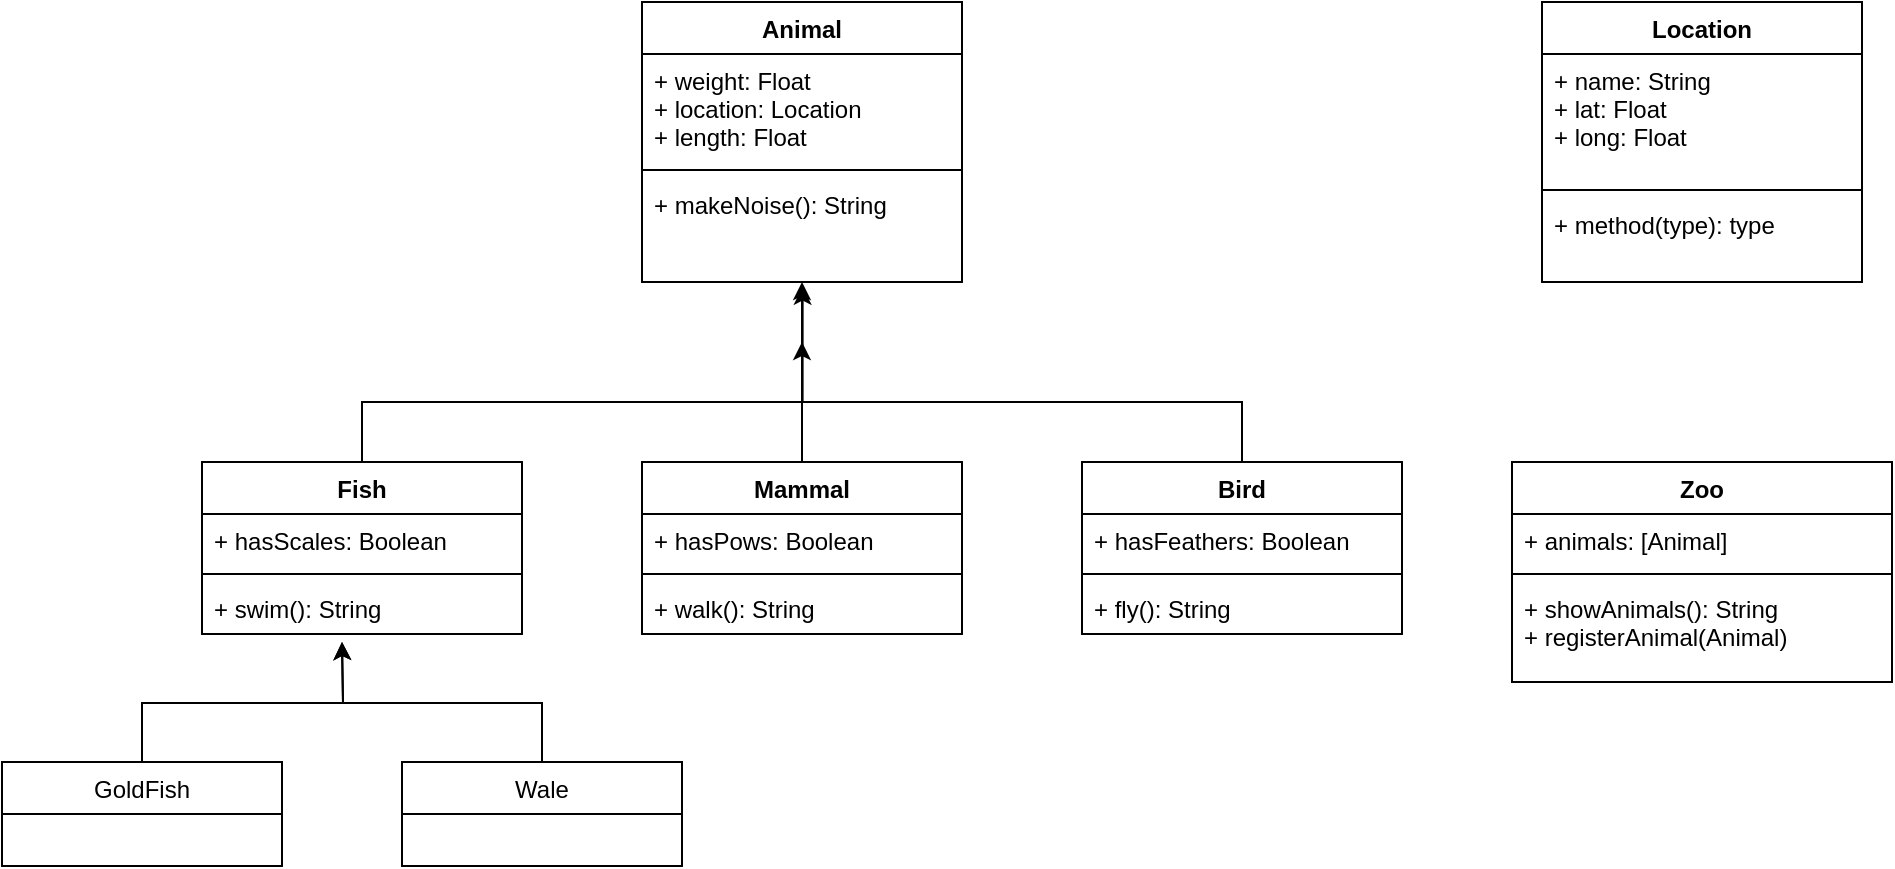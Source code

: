 <mxfile version="13.7.9" type="device"><diagram id="C5RBs43oDa-KdzZeNtuy" name="Page-1"><mxGraphModel dx="1450" dy="905" grid="1" gridSize="10" guides="1" tooltips="1" connect="1" arrows="1" fold="1" page="1" pageScale="1" pageWidth="827" pageHeight="1169" math="0" shadow="0"><root><mxCell id="WIyWlLk6GJQsqaUBKTNV-0"/><mxCell id="WIyWlLk6GJQsqaUBKTNV-1" parent="WIyWlLk6GJQsqaUBKTNV-0"/><mxCell id="yp6vQq7Mtrh0wyJ_z4_A-0" value="Animal" style="swimlane;fontStyle=1;align=center;verticalAlign=top;childLayout=stackLayout;horizontal=1;startSize=26;horizontalStack=0;resizeParent=1;resizeParentMax=0;resizeLast=0;collapsible=1;marginBottom=0;" vertex="1" parent="WIyWlLk6GJQsqaUBKTNV-1"><mxGeometry x="310" y="40" width="160" height="140" as="geometry"/></mxCell><mxCell id="yp6vQq7Mtrh0wyJ_z4_A-1" value="+ weight: Float&#10;+ location: Location&#10;+ length: Float" style="text;strokeColor=none;fillColor=none;align=left;verticalAlign=top;spacingLeft=4;spacingRight=4;overflow=hidden;rotatable=0;points=[[0,0.5],[1,0.5]];portConstraint=eastwest;" vertex="1" parent="yp6vQq7Mtrh0wyJ_z4_A-0"><mxGeometry y="26" width="160" height="54" as="geometry"/></mxCell><mxCell id="yp6vQq7Mtrh0wyJ_z4_A-2" value="" style="line;strokeWidth=1;fillColor=none;align=left;verticalAlign=middle;spacingTop=-1;spacingLeft=3;spacingRight=3;rotatable=0;labelPosition=right;points=[];portConstraint=eastwest;" vertex="1" parent="yp6vQq7Mtrh0wyJ_z4_A-0"><mxGeometry y="80" width="160" height="8" as="geometry"/></mxCell><mxCell id="yp6vQq7Mtrh0wyJ_z4_A-3" value="+ makeNoise(): String" style="text;strokeColor=none;fillColor=none;align=left;verticalAlign=top;spacingLeft=4;spacingRight=4;overflow=hidden;rotatable=0;points=[[0,0.5],[1,0.5]];portConstraint=eastwest;" vertex="1" parent="yp6vQq7Mtrh0wyJ_z4_A-0"><mxGeometry y="88" width="160" height="52" as="geometry"/></mxCell><mxCell id="yp6vQq7Mtrh0wyJ_z4_A-13" style="edgeStyle=orthogonalEdgeStyle;rounded=0;orthogonalLoop=1;jettySize=auto;html=1;exitX=0.5;exitY=0;exitDx=0;exitDy=0;" edge="1" parent="WIyWlLk6GJQsqaUBKTNV-1" source="yp6vQq7Mtrh0wyJ_z4_A-8"><mxGeometry relative="1" as="geometry"><mxPoint x="390" y="210.0" as="targetPoint"/></mxGeometry></mxCell><mxCell id="yp6vQq7Mtrh0wyJ_z4_A-14" style="edgeStyle=orthogonalEdgeStyle;rounded=0;orthogonalLoop=1;jettySize=auto;html=1;exitX=0.5;exitY=0;exitDx=0;exitDy=0;entryX=0.502;entryY=1.045;entryDx=0;entryDy=0;entryPerimeter=0;" edge="1" parent="WIyWlLk6GJQsqaUBKTNV-1" source="yp6vQq7Mtrh0wyJ_z4_A-4" target="yp6vQq7Mtrh0wyJ_z4_A-3"><mxGeometry relative="1" as="geometry"><mxPoint x="390" y="220.0" as="targetPoint"/><Array as="points"><mxPoint x="170" y="240"/><mxPoint x="390" y="240"/></Array></mxGeometry></mxCell><mxCell id="yp6vQq7Mtrh0wyJ_z4_A-19" style="edgeStyle=orthogonalEdgeStyle;rounded=0;orthogonalLoop=1;jettySize=auto;html=1;entryX=0.5;entryY=1;entryDx=0;entryDy=0;" edge="1" parent="WIyWlLk6GJQsqaUBKTNV-1" source="yp6vQq7Mtrh0wyJ_z4_A-15" target="yp6vQq7Mtrh0wyJ_z4_A-0"><mxGeometry relative="1" as="geometry"><Array as="points"><mxPoint x="610" y="240"/><mxPoint x="390" y="240"/></Array></mxGeometry></mxCell><mxCell id="yp6vQq7Mtrh0wyJ_z4_A-15" value="Bird" style="swimlane;fontStyle=1;align=center;verticalAlign=top;childLayout=stackLayout;horizontal=1;startSize=26;horizontalStack=0;resizeParent=1;resizeParentMax=0;resizeLast=0;collapsible=1;marginBottom=0;" vertex="1" parent="WIyWlLk6GJQsqaUBKTNV-1"><mxGeometry x="530" y="270" width="160" height="86" as="geometry"/></mxCell><mxCell id="yp6vQq7Mtrh0wyJ_z4_A-16" value="+ hasFeathers: Boolean" style="text;strokeColor=none;fillColor=none;align=left;verticalAlign=top;spacingLeft=4;spacingRight=4;overflow=hidden;rotatable=0;points=[[0,0.5],[1,0.5]];portConstraint=eastwest;" vertex="1" parent="yp6vQq7Mtrh0wyJ_z4_A-15"><mxGeometry y="26" width="160" height="26" as="geometry"/></mxCell><mxCell id="yp6vQq7Mtrh0wyJ_z4_A-17" value="" style="line;strokeWidth=1;fillColor=none;align=left;verticalAlign=middle;spacingTop=-1;spacingLeft=3;spacingRight=3;rotatable=0;labelPosition=right;points=[];portConstraint=eastwest;" vertex="1" parent="yp6vQq7Mtrh0wyJ_z4_A-15"><mxGeometry y="52" width="160" height="8" as="geometry"/></mxCell><mxCell id="yp6vQq7Mtrh0wyJ_z4_A-18" value="+ fly(): String" style="text;strokeColor=none;fillColor=none;align=left;verticalAlign=top;spacingLeft=4;spacingRight=4;overflow=hidden;rotatable=0;points=[[0,0.5],[1,0.5]];portConstraint=eastwest;" vertex="1" parent="yp6vQq7Mtrh0wyJ_z4_A-15"><mxGeometry y="60" width="160" height="26" as="geometry"/></mxCell><mxCell id="yp6vQq7Mtrh0wyJ_z4_A-4" value="Fish" style="swimlane;fontStyle=1;align=center;verticalAlign=top;childLayout=stackLayout;horizontal=1;startSize=26;horizontalStack=0;resizeParent=1;resizeParentMax=0;resizeLast=0;collapsible=1;marginBottom=0;" vertex="1" parent="WIyWlLk6GJQsqaUBKTNV-1"><mxGeometry x="90" y="270" width="160" height="86" as="geometry"/></mxCell><mxCell id="yp6vQq7Mtrh0wyJ_z4_A-5" value="+ hasScales: Boolean" style="text;strokeColor=none;fillColor=none;align=left;verticalAlign=top;spacingLeft=4;spacingRight=4;overflow=hidden;rotatable=0;points=[[0,0.5],[1,0.5]];portConstraint=eastwest;" vertex="1" parent="yp6vQq7Mtrh0wyJ_z4_A-4"><mxGeometry y="26" width="160" height="26" as="geometry"/></mxCell><mxCell id="yp6vQq7Mtrh0wyJ_z4_A-6" value="" style="line;strokeWidth=1;fillColor=none;align=left;verticalAlign=middle;spacingTop=-1;spacingLeft=3;spacingRight=3;rotatable=0;labelPosition=right;points=[];portConstraint=eastwest;" vertex="1" parent="yp6vQq7Mtrh0wyJ_z4_A-4"><mxGeometry y="52" width="160" height="8" as="geometry"/></mxCell><mxCell id="yp6vQq7Mtrh0wyJ_z4_A-7" value="+ swim(): String" style="text;strokeColor=none;fillColor=none;align=left;verticalAlign=top;spacingLeft=4;spacingRight=4;overflow=hidden;rotatable=0;points=[[0,0.5],[1,0.5]];portConstraint=eastwest;" vertex="1" parent="yp6vQq7Mtrh0wyJ_z4_A-4"><mxGeometry y="60" width="160" height="26" as="geometry"/></mxCell><mxCell id="yp6vQq7Mtrh0wyJ_z4_A-8" value="Mammal" style="swimlane;fontStyle=1;align=center;verticalAlign=top;childLayout=stackLayout;horizontal=1;startSize=26;horizontalStack=0;resizeParent=1;resizeParentMax=0;resizeLast=0;collapsible=1;marginBottom=0;" vertex="1" parent="WIyWlLk6GJQsqaUBKTNV-1"><mxGeometry x="310" y="270" width="160" height="86" as="geometry"/></mxCell><mxCell id="yp6vQq7Mtrh0wyJ_z4_A-9" value="+ hasPows: Boolean" style="text;strokeColor=none;fillColor=none;align=left;verticalAlign=top;spacingLeft=4;spacingRight=4;overflow=hidden;rotatable=0;points=[[0,0.5],[1,0.5]];portConstraint=eastwest;" vertex="1" parent="yp6vQq7Mtrh0wyJ_z4_A-8"><mxGeometry y="26" width="160" height="26" as="geometry"/></mxCell><mxCell id="yp6vQq7Mtrh0wyJ_z4_A-10" value="" style="line;strokeWidth=1;fillColor=none;align=left;verticalAlign=middle;spacingTop=-1;spacingLeft=3;spacingRight=3;rotatable=0;labelPosition=right;points=[];portConstraint=eastwest;" vertex="1" parent="yp6vQq7Mtrh0wyJ_z4_A-8"><mxGeometry y="52" width="160" height="8" as="geometry"/></mxCell><mxCell id="yp6vQq7Mtrh0wyJ_z4_A-11" value="+ walk(): String" style="text;strokeColor=none;fillColor=none;align=left;verticalAlign=top;spacingLeft=4;spacingRight=4;overflow=hidden;rotatable=0;points=[[0,0.5],[1,0.5]];portConstraint=eastwest;" vertex="1" parent="yp6vQq7Mtrh0wyJ_z4_A-8"><mxGeometry y="60" width="160" height="26" as="geometry"/></mxCell><mxCell id="yp6vQq7Mtrh0wyJ_z4_A-33" style="edgeStyle=orthogonalEdgeStyle;rounded=0;orthogonalLoop=1;jettySize=auto;html=1;exitX=0.5;exitY=0;exitDx=0;exitDy=0;" edge="1" parent="WIyWlLk6GJQsqaUBKTNV-1" source="yp6vQq7Mtrh0wyJ_z4_A-24"><mxGeometry relative="1" as="geometry"><mxPoint x="160" y="360" as="targetPoint"/></mxGeometry></mxCell><mxCell id="yp6vQq7Mtrh0wyJ_z4_A-24" value="GoldFish" style="swimlane;fontStyle=0;childLayout=stackLayout;horizontal=1;startSize=26;fillColor=none;horizontalStack=0;resizeParent=1;resizeParentMax=0;resizeLast=0;collapsible=1;marginBottom=0;" vertex="1" parent="WIyWlLk6GJQsqaUBKTNV-1"><mxGeometry x="-10" y="420" width="140" height="52" as="geometry"/></mxCell><mxCell id="yp6vQq7Mtrh0wyJ_z4_A-34" style="edgeStyle=orthogonalEdgeStyle;rounded=0;orthogonalLoop=1;jettySize=auto;html=1;exitX=0.5;exitY=0;exitDx=0;exitDy=0;" edge="1" parent="WIyWlLk6GJQsqaUBKTNV-1" source="yp6vQq7Mtrh0wyJ_z4_A-28"><mxGeometry relative="1" as="geometry"><mxPoint x="160" y="360" as="targetPoint"/></mxGeometry></mxCell><mxCell id="yp6vQq7Mtrh0wyJ_z4_A-28" value="Wale" style="swimlane;fontStyle=0;childLayout=stackLayout;horizontal=1;startSize=26;fillColor=none;horizontalStack=0;resizeParent=1;resizeParentMax=0;resizeLast=0;collapsible=1;marginBottom=0;" vertex="1" parent="WIyWlLk6GJQsqaUBKTNV-1"><mxGeometry x="190" y="420" width="140" height="52" as="geometry"/></mxCell><mxCell id="yp6vQq7Mtrh0wyJ_z4_A-20" value="Location" style="swimlane;fontStyle=1;align=center;verticalAlign=top;childLayout=stackLayout;horizontal=1;startSize=26;horizontalStack=0;resizeParent=1;resizeParentMax=0;resizeLast=0;collapsible=1;marginBottom=0;" vertex="1" parent="WIyWlLk6GJQsqaUBKTNV-1"><mxGeometry x="760" y="40" width="160" height="140" as="geometry"/></mxCell><mxCell id="yp6vQq7Mtrh0wyJ_z4_A-21" value="+ name: String&#10;+ lat: Float&#10;+ long: Float" style="text;strokeColor=none;fillColor=none;align=left;verticalAlign=top;spacingLeft=4;spacingRight=4;overflow=hidden;rotatable=0;points=[[0,0.5],[1,0.5]];portConstraint=eastwest;" vertex="1" parent="yp6vQq7Mtrh0wyJ_z4_A-20"><mxGeometry y="26" width="160" height="64" as="geometry"/></mxCell><mxCell id="yp6vQq7Mtrh0wyJ_z4_A-22" value="" style="line;strokeWidth=1;fillColor=none;align=left;verticalAlign=middle;spacingTop=-1;spacingLeft=3;spacingRight=3;rotatable=0;labelPosition=right;points=[];portConstraint=eastwest;" vertex="1" parent="yp6vQq7Mtrh0wyJ_z4_A-20"><mxGeometry y="90" width="160" height="8" as="geometry"/></mxCell><mxCell id="yp6vQq7Mtrh0wyJ_z4_A-23" value="+ method(type): type" style="text;strokeColor=none;fillColor=none;align=left;verticalAlign=top;spacingLeft=4;spacingRight=4;overflow=hidden;rotatable=0;points=[[0,0.5],[1,0.5]];portConstraint=eastwest;" vertex="1" parent="yp6vQq7Mtrh0wyJ_z4_A-20"><mxGeometry y="98" width="160" height="42" as="geometry"/></mxCell><mxCell id="yp6vQq7Mtrh0wyJ_z4_A-39" value="Zoo" style="swimlane;fontStyle=1;align=center;verticalAlign=top;childLayout=stackLayout;horizontal=1;startSize=26;horizontalStack=0;resizeParent=1;resizeParentMax=0;resizeLast=0;collapsible=1;marginBottom=0;" vertex="1" parent="WIyWlLk6GJQsqaUBKTNV-1"><mxGeometry x="745" y="270" width="190" height="110" as="geometry"/></mxCell><mxCell id="yp6vQq7Mtrh0wyJ_z4_A-40" value="+ animals: [Animal]" style="text;strokeColor=none;fillColor=none;align=left;verticalAlign=top;spacingLeft=4;spacingRight=4;overflow=hidden;rotatable=0;points=[[0,0.5],[1,0.5]];portConstraint=eastwest;" vertex="1" parent="yp6vQq7Mtrh0wyJ_z4_A-39"><mxGeometry y="26" width="190" height="26" as="geometry"/></mxCell><mxCell id="yp6vQq7Mtrh0wyJ_z4_A-41" value="" style="line;strokeWidth=1;fillColor=none;align=left;verticalAlign=middle;spacingTop=-1;spacingLeft=3;spacingRight=3;rotatable=0;labelPosition=right;points=[];portConstraint=eastwest;" vertex="1" parent="yp6vQq7Mtrh0wyJ_z4_A-39"><mxGeometry y="52" width="190" height="8" as="geometry"/></mxCell><mxCell id="yp6vQq7Mtrh0wyJ_z4_A-42" value="+ showAnimals(): String&#10;+ registerAnimal(Animal)&#10;" style="text;strokeColor=none;fillColor=none;align=left;verticalAlign=top;spacingLeft=4;spacingRight=4;overflow=hidden;rotatable=0;points=[[0,0.5],[1,0.5]];portConstraint=eastwest;" vertex="1" parent="yp6vQq7Mtrh0wyJ_z4_A-39"><mxGeometry y="60" width="190" height="50" as="geometry"/></mxCell></root></mxGraphModel></diagram></mxfile>